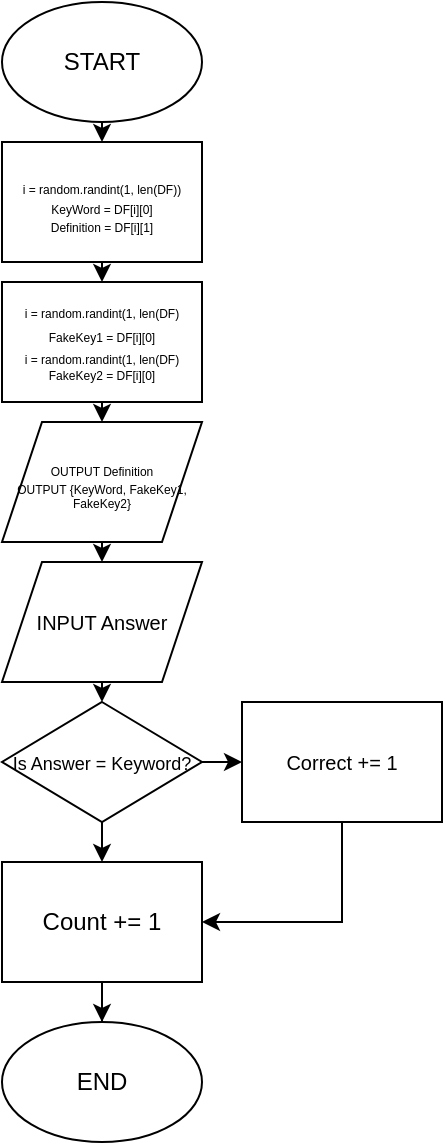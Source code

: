 <mxfile version="24.0.1" type="github">
  <diagram name="Page-1" id="HZ2p79blMe3KhE2qhG87">
    <mxGraphModel dx="1434" dy="789" grid="1" gridSize="10" guides="1" tooltips="1" connect="1" arrows="1" fold="1" page="1" pageScale="1" pageWidth="850" pageHeight="1100" math="0" shadow="0">
      <root>
        <mxCell id="0" />
        <mxCell id="1" parent="0" />
        <mxCell id="HVxcus7WSnwF8_tyVSsU-19" style="edgeStyle=orthogonalEdgeStyle;rounded=0;orthogonalLoop=1;jettySize=auto;html=1;exitX=0.5;exitY=1;exitDx=0;exitDy=0;entryX=0.5;entryY=0;entryDx=0;entryDy=0;" edge="1" parent="1" source="HVxcus7WSnwF8_tyVSsU-6" target="HVxcus7WSnwF8_tyVSsU-8">
          <mxGeometry relative="1" as="geometry" />
        </mxCell>
        <mxCell id="HVxcus7WSnwF8_tyVSsU-6" value="&lt;font style=&quot;font-size: 6px;&quot;&gt;i = random.randint(1, len(DF))&lt;/font&gt;&lt;div style=&quot;line-height: 50%; font-size: 13px;&quot;&gt;&lt;font style=&quot;font-size: 6px;&quot;&gt;KeyWord = DF[i][0]&lt;/font&gt;&lt;/div&gt;&lt;div style=&quot;line-height: 50%; font-size: 13px;&quot;&gt;&lt;font style=&quot;font-size: 6px;&quot;&gt;Definition = DF[i][1]&lt;/font&gt;&lt;/div&gt;" style="rounded=0;whiteSpace=wrap;html=1;" vertex="1" parent="1">
          <mxGeometry x="360" y="150" width="100" height="60" as="geometry" />
        </mxCell>
        <mxCell id="HVxcus7WSnwF8_tyVSsU-18" style="edgeStyle=orthogonalEdgeStyle;rounded=0;orthogonalLoop=1;jettySize=auto;html=1;exitX=0.5;exitY=1;exitDx=0;exitDy=0;entryX=0.5;entryY=0;entryDx=0;entryDy=0;" edge="1" parent="1" source="HVxcus7WSnwF8_tyVSsU-7" target="HVxcus7WSnwF8_tyVSsU-6">
          <mxGeometry relative="1" as="geometry" />
        </mxCell>
        <mxCell id="HVxcus7WSnwF8_tyVSsU-7" value="START" style="ellipse;whiteSpace=wrap;html=1;" vertex="1" parent="1">
          <mxGeometry x="360" y="80" width="100" height="60" as="geometry" />
        </mxCell>
        <mxCell id="HVxcus7WSnwF8_tyVSsU-20" style="edgeStyle=orthogonalEdgeStyle;rounded=0;orthogonalLoop=1;jettySize=auto;html=1;exitX=0.5;exitY=1;exitDx=0;exitDy=0;entryX=0.5;entryY=0;entryDx=0;entryDy=0;" edge="1" parent="1" source="HVxcus7WSnwF8_tyVSsU-8" target="HVxcus7WSnwF8_tyVSsU-11">
          <mxGeometry relative="1" as="geometry" />
        </mxCell>
        <mxCell id="HVxcus7WSnwF8_tyVSsU-8" value="&lt;div style=&quot;line-height: 50%;&quot;&gt;&lt;font style=&quot;font-size: 6px;&quot;&gt;i = random.randint(1, len(DF)&lt;/font&gt;&lt;/div&gt;&lt;span style=&quot;font-size: 6px;&quot;&gt;FakeKey1 = DF[i][0]&lt;/span&gt;&lt;div style=&quot;line-height: 50%;&quot;&gt;&lt;div style=&quot;line-height: 50%;&quot;&gt;&lt;font style=&quot;font-size: 6px;&quot;&gt;i = random.randint(1, len(DF)&lt;/font&gt;&lt;/div&gt;&lt;span style=&quot;font-size: 6px;&quot;&gt;FakeKey2 = DF[i][0]&lt;/span&gt;&lt;/div&gt;" style="rounded=0;whiteSpace=wrap;html=1;" vertex="1" parent="1">
          <mxGeometry x="360" y="220" width="100" height="60" as="geometry" />
        </mxCell>
        <mxCell id="HVxcus7WSnwF8_tyVSsU-21" style="edgeStyle=orthogonalEdgeStyle;rounded=0;orthogonalLoop=1;jettySize=auto;html=1;exitX=0.5;exitY=1;exitDx=0;exitDy=0;entryX=0.5;entryY=0;entryDx=0;entryDy=0;" edge="1" parent="1" source="HVxcus7WSnwF8_tyVSsU-11" target="HVxcus7WSnwF8_tyVSsU-12">
          <mxGeometry relative="1" as="geometry" />
        </mxCell>
        <mxCell id="HVxcus7WSnwF8_tyVSsU-11" value="&lt;font style=&quot;font-size: 6px;&quot;&gt;OUTPUT Definition&lt;/font&gt;&lt;div style=&quot;font-size: 6px; line-height: 120%;&quot;&gt;&lt;font style=&quot;font-size: 6px;&quot;&gt;OUTPUT {KeyWord, FakeKey1, FakeKey2}&lt;/font&gt;&lt;/div&gt;" style="shape=parallelogram;perimeter=parallelogramPerimeter;whiteSpace=wrap;html=1;fixedSize=1;" vertex="1" parent="1">
          <mxGeometry x="360" y="290" width="100" height="60" as="geometry" />
        </mxCell>
        <mxCell id="HVxcus7WSnwF8_tyVSsU-22" style="edgeStyle=orthogonalEdgeStyle;rounded=0;orthogonalLoop=1;jettySize=auto;html=1;exitX=0.5;exitY=1;exitDx=0;exitDy=0;entryX=0.5;entryY=0;entryDx=0;entryDy=0;" edge="1" parent="1" source="HVxcus7WSnwF8_tyVSsU-12" target="HVxcus7WSnwF8_tyVSsU-13">
          <mxGeometry relative="1" as="geometry" />
        </mxCell>
        <mxCell id="HVxcus7WSnwF8_tyVSsU-12" value="&lt;font style=&quot;font-size: 10px;&quot;&gt;INPUT Answer&lt;/font&gt;" style="shape=parallelogram;perimeter=parallelogramPerimeter;whiteSpace=wrap;html=1;fixedSize=1;" vertex="1" parent="1">
          <mxGeometry x="360" y="360" width="100" height="60" as="geometry" />
        </mxCell>
        <mxCell id="HVxcus7WSnwF8_tyVSsU-23" style="edgeStyle=orthogonalEdgeStyle;rounded=0;orthogonalLoop=1;jettySize=auto;html=1;exitX=1;exitY=0.5;exitDx=0;exitDy=0;entryX=0;entryY=0.5;entryDx=0;entryDy=0;" edge="1" parent="1" source="HVxcus7WSnwF8_tyVSsU-13" target="HVxcus7WSnwF8_tyVSsU-15">
          <mxGeometry relative="1" as="geometry" />
        </mxCell>
        <mxCell id="HVxcus7WSnwF8_tyVSsU-24" style="edgeStyle=orthogonalEdgeStyle;rounded=0;orthogonalLoop=1;jettySize=auto;html=1;exitX=0.5;exitY=1;exitDx=0;exitDy=0;entryX=0.5;entryY=0;entryDx=0;entryDy=0;" edge="1" parent="1" source="HVxcus7WSnwF8_tyVSsU-13" target="HVxcus7WSnwF8_tyVSsU-16">
          <mxGeometry relative="1" as="geometry" />
        </mxCell>
        <mxCell id="HVxcus7WSnwF8_tyVSsU-13" value="&lt;font style=&quot;font-size: 9px;&quot;&gt;Is Answer = Keyword?&lt;/font&gt;" style="rhombus;whiteSpace=wrap;html=1;" vertex="1" parent="1">
          <mxGeometry x="360" y="430" width="100" height="60" as="geometry" />
        </mxCell>
        <mxCell id="HVxcus7WSnwF8_tyVSsU-26" style="edgeStyle=orthogonalEdgeStyle;rounded=0;orthogonalLoop=1;jettySize=auto;html=1;exitX=0.5;exitY=1;exitDx=0;exitDy=0;entryX=1;entryY=0.5;entryDx=0;entryDy=0;" edge="1" parent="1" source="HVxcus7WSnwF8_tyVSsU-15" target="HVxcus7WSnwF8_tyVSsU-16">
          <mxGeometry relative="1" as="geometry" />
        </mxCell>
        <mxCell id="HVxcus7WSnwF8_tyVSsU-15" value="&lt;font size=&quot;1&quot;&gt;Correct += 1&lt;/font&gt;" style="rounded=0;whiteSpace=wrap;html=1;" vertex="1" parent="1">
          <mxGeometry x="480" y="430" width="100" height="60" as="geometry" />
        </mxCell>
        <mxCell id="HVxcus7WSnwF8_tyVSsU-25" style="edgeStyle=orthogonalEdgeStyle;rounded=0;orthogonalLoop=1;jettySize=auto;html=1;exitX=0.5;exitY=1;exitDx=0;exitDy=0;" edge="1" parent="1" source="HVxcus7WSnwF8_tyVSsU-16" target="HVxcus7WSnwF8_tyVSsU-17">
          <mxGeometry relative="1" as="geometry" />
        </mxCell>
        <mxCell id="HVxcus7WSnwF8_tyVSsU-16" value="Count += 1" style="rounded=0;whiteSpace=wrap;html=1;" vertex="1" parent="1">
          <mxGeometry x="360" y="510" width="100" height="60" as="geometry" />
        </mxCell>
        <mxCell id="HVxcus7WSnwF8_tyVSsU-17" value="END" style="ellipse;whiteSpace=wrap;html=1;" vertex="1" parent="1">
          <mxGeometry x="360" y="590" width="100" height="60" as="geometry" />
        </mxCell>
      </root>
    </mxGraphModel>
  </diagram>
</mxfile>
